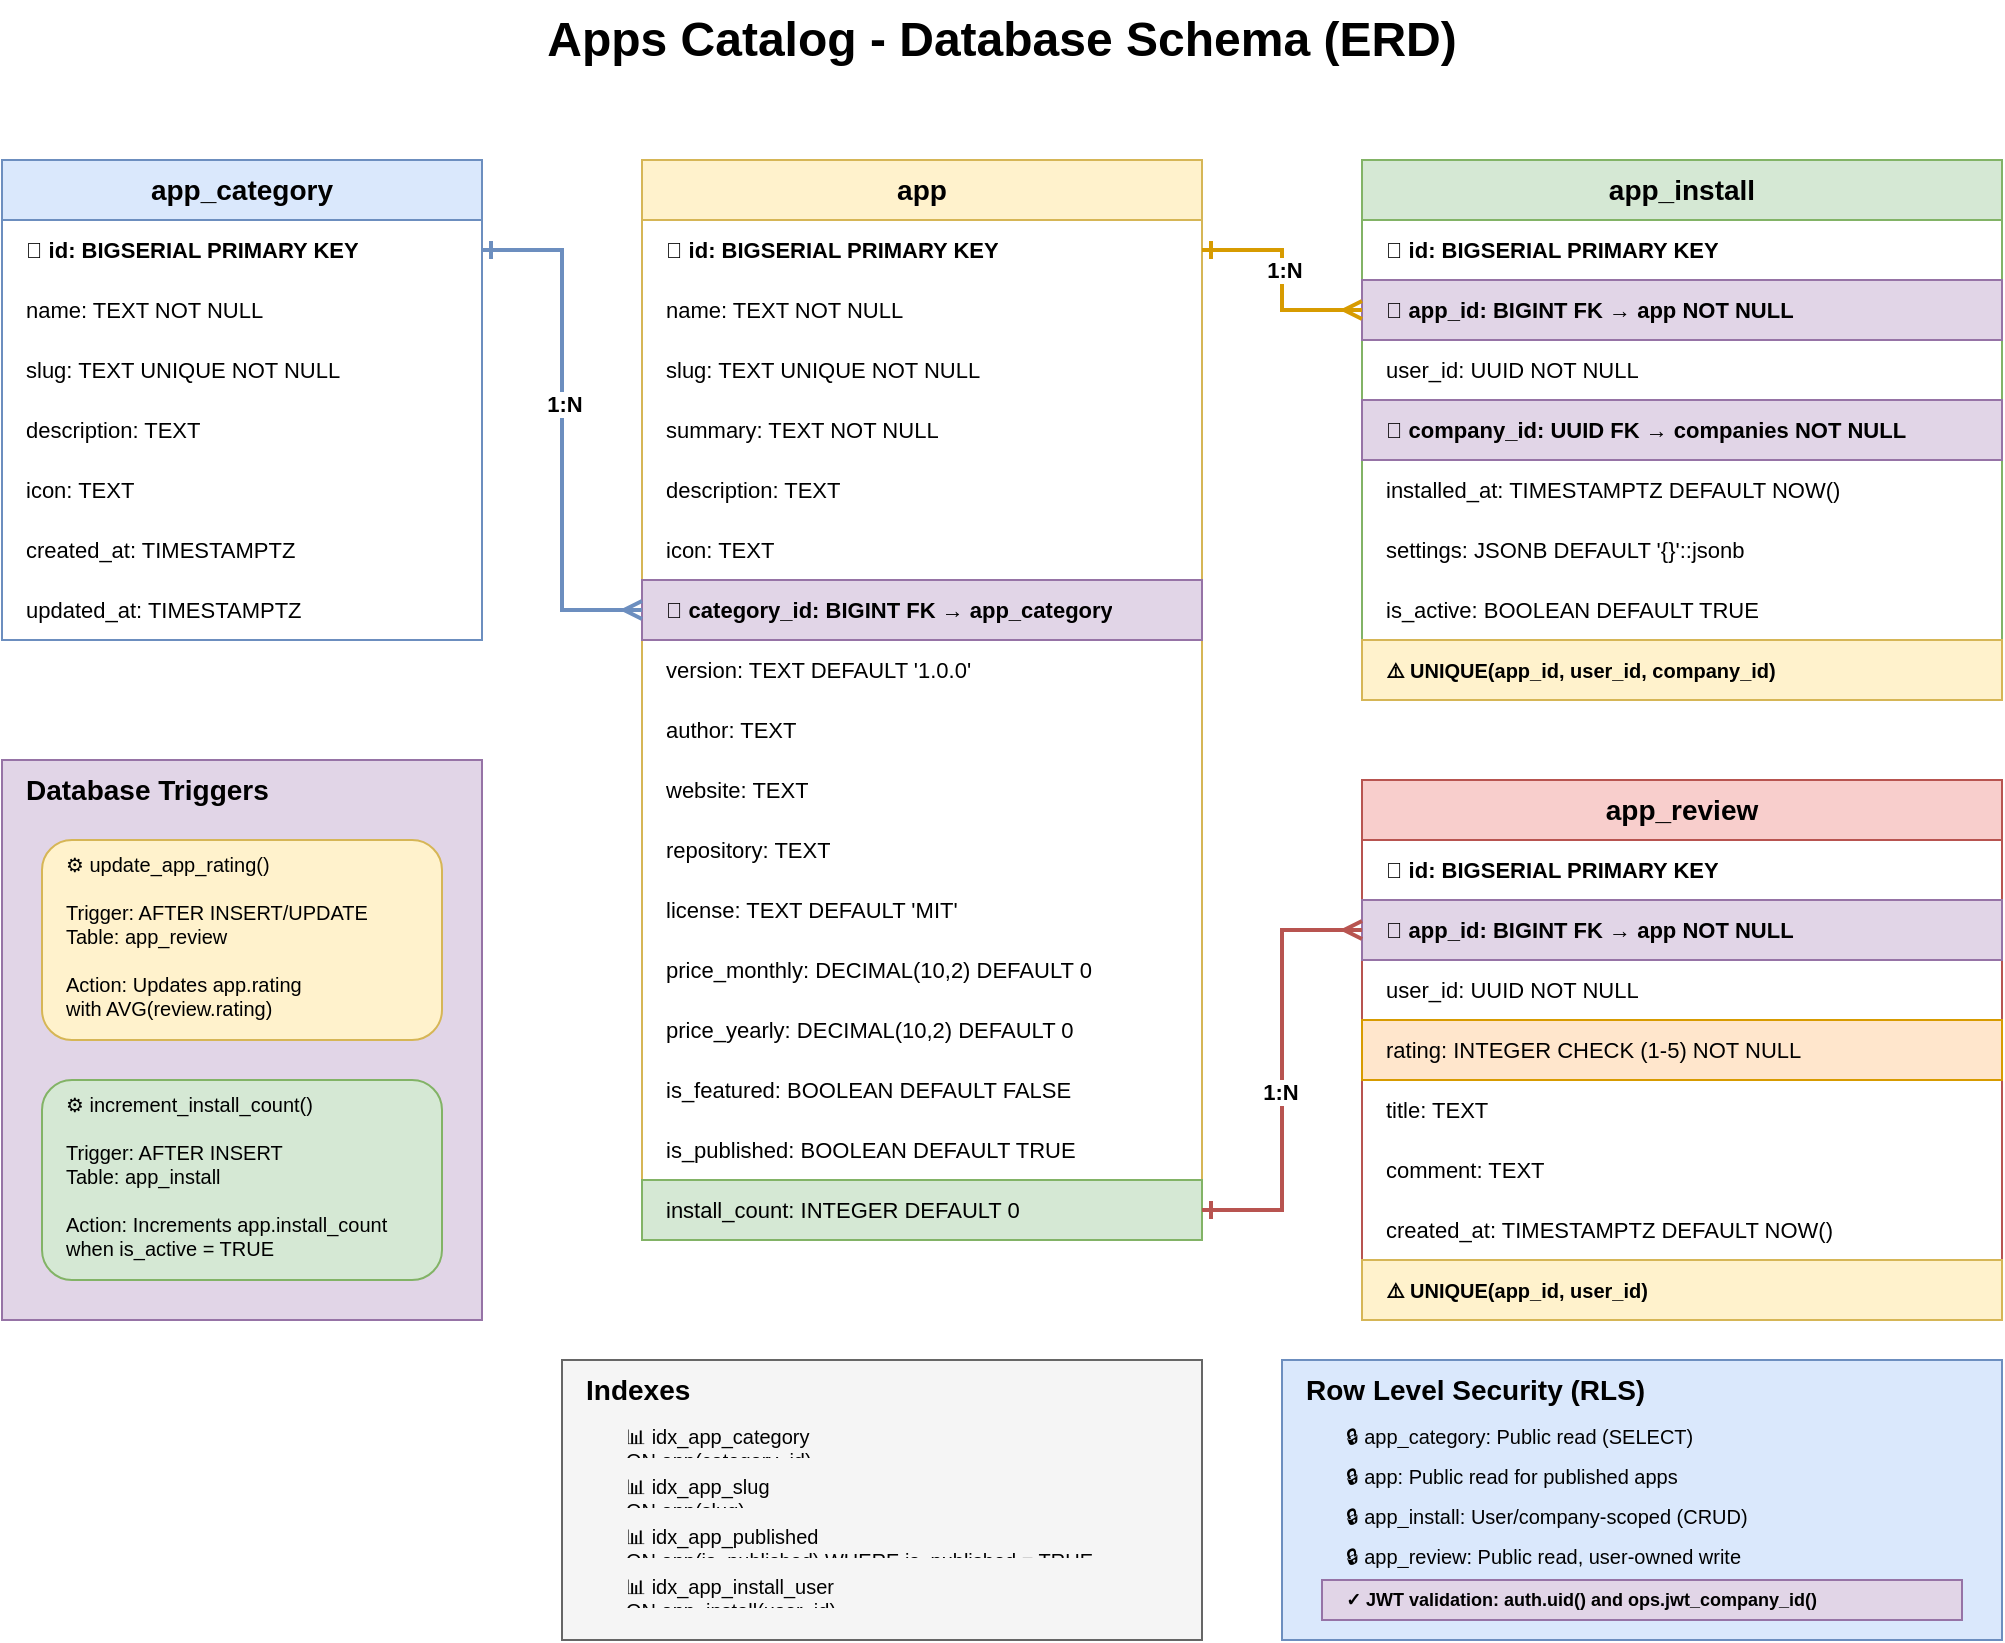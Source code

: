 <mxfile version="24.7.17">
  <diagram id="database-schema" name="Apps Catalog Database Schema">
    <mxGraphModel dx="1434" dy="844" grid="1" gridSize="10" guides="1" tooltips="1" connect="1" arrows="1" fold="1" page="1" pageScale="1" pageWidth="1169" pageHeight="827" math="0" shadow="0">
      <root>
        <mxCell id="0" />
        <mxCell id="1" parent="0" />

        <!-- Title -->
        <mxCell id="title" value="Apps Catalog - Database Schema (ERD)" style="text;html=1;strokeColor=none;fillColor=none;align=center;verticalAlign=middle;whiteSpace=wrap;rounded=0;fontSize=24;fontStyle=1" vertex="1" parent="1">
          <mxGeometry x="340" y="40" width="480" height="40" as="geometry" />
        </mxCell>

        <!-- Table: app_category -->
        <mxCell id="table-category" value="app_category" style="swimlane;fontStyle=1;childLayout=stackLayout;horizontal=1;startSize=30;horizontalStack=0;resizeParent=1;resizeParentMax=0;resizeLast=0;collapsible=1;marginBottom=0;whiteSpace=wrap;html=1;fillColor=#dae8fc;strokeColor=#6c8ebf;fontSize=14;" vertex="1" parent="1">
          <mxGeometry x="80" y="120" width="240" height="240" as="geometry" />
        </mxCell>
        <mxCell id="category-pk" value="🔑 id: BIGSERIAL PRIMARY KEY" style="text;strokeColor=none;fillColor=none;align=left;verticalAlign=middle;spacingLeft=10;spacingRight=4;overflow=hidden;points=[[0,0.5],[1,0.5]];portConstraint=eastwest;rotatable=0;whiteSpace=wrap;html=1;fontStyle=1;fontSize=11;" vertex="1" parent="table-category">
          <mxGeometry y="30" width="240" height="30" as="geometry" />
        </mxCell>
        <mxCell id="category-name" value="name: TEXT NOT NULL" style="text;strokeColor=none;fillColor=none;align=left;verticalAlign=middle;spacingLeft=10;spacingRight=4;overflow=hidden;points=[[0,0.5],[1,0.5]];portConstraint=eastwest;rotatable=0;whiteSpace=wrap;html=1;fontSize=11;" vertex="1" parent="table-category">
          <mxGeometry y="60" width="240" height="30" as="geometry" />
        </mxCell>
        <mxCell id="category-slug" value="slug: TEXT UNIQUE NOT NULL" style="text;strokeColor=none;fillColor=none;align=left;verticalAlign=middle;spacingLeft=10;spacingRight=4;overflow=hidden;points=[[0,0.5],[1,0.5]];portConstraint=eastwest;rotatable=0;whiteSpace=wrap;html=1;fontSize=11;" vertex="1" parent="table-category">
          <mxGeometry y="90" width="240" height="30" as="geometry" />
        </mxCell>
        <mxCell id="category-desc" value="description: TEXT" style="text;strokeColor=none;fillColor=none;align=left;verticalAlign=middle;spacingLeft=10;spacingRight=4;overflow=hidden;points=[[0,0.5],[1,0.5]];portConstraint=eastwest;rotatable=0;whiteSpace=wrap;html=1;fontSize=11;" vertex="1" parent="table-category">
          <mxGeometry y="120" width="240" height="30" as="geometry" />
        </mxCell>
        <mxCell id="category-icon" value="icon: TEXT" style="text;strokeColor=none;fillColor=none;align=left;verticalAlign=middle;spacingLeft=10;spacingRight=4;overflow=hidden;points=[[0,0.5],[1,0.5]];portConstraint=eastwest;rotatable=0;whiteSpace=wrap;html=1;fontSize=11;" vertex="1" parent="table-category">
          <mxGeometry y="150" width="240" height="30" as="geometry" />
        </mxCell>
        <mxCell id="category-created" value="created_at: TIMESTAMPTZ" style="text;strokeColor=none;fillColor=none;align=left;verticalAlign=middle;spacingLeft=10;spacingRight=4;overflow=hidden;points=[[0,0.5],[1,0.5]];portConstraint=eastwest;rotatable=0;whiteSpace=wrap;html=1;fontSize=11;" vertex="1" parent="table-category">
          <mxGeometry y="180" width="240" height="30" as="geometry" />
        </mxCell>
        <mxCell id="category-updated" value="updated_at: TIMESTAMPTZ" style="text;strokeColor=none;fillColor=none;align=left;verticalAlign=middle;spacingLeft=10;spacingRight=4;overflow=hidden;points=[[0,0.5],[1,0.5]];portConstraint=eastwest;rotatable=0;whiteSpace=wrap;html=1;fontSize=11;" vertex="1" parent="table-category">
          <mxGeometry y="210" width="240" height="30" as="geometry" />
        </mxCell>

        <!-- Table: app -->
        <mxCell id="table-app" value="app" style="swimlane;fontStyle=1;childLayout=stackLayout;horizontal=1;startSize=30;horizontalStack=0;resizeParent=1;resizeParentMax=0;resizeLast=0;collapsible=1;marginBottom=0;whiteSpace=wrap;html=1;fillColor=#fff2cc;strokeColor=#d6b656;fontSize=14;" vertex="1" parent="1">
          <mxGeometry x="400" y="120" width="280" height="540" as="geometry" />
        </mxCell>
        <mxCell id="app-pk" value="🔑 id: BIGSERIAL PRIMARY KEY" style="text;strokeColor=none;fillColor=none;align=left;verticalAlign=middle;spacingLeft=10;spacingRight=4;overflow=hidden;points=[[0,0.5],[1,0.5]];portConstraint=eastwest;rotatable=0;whiteSpace=wrap;html=1;fontStyle=1;fontSize=11;" vertex="1" parent="table-app">
          <mxGeometry y="30" width="280" height="30" as="geometry" />
        </mxCell>
        <mxCell id="app-name" value="name: TEXT NOT NULL" style="text;strokeColor=none;fillColor=none;align=left;verticalAlign=middle;spacingLeft=10;spacingRight=4;overflow=hidden;points=[[0,0.5],[1,0.5]];portConstraint=eastwest;rotatable=0;whiteSpace=wrap;html=1;fontSize=11;" vertex="1" parent="table-app">
          <mxGeometry y="60" width="280" height="30" as="geometry" />
        </mxCell>
        <mxCell id="app-slug" value="slug: TEXT UNIQUE NOT NULL" style="text;strokeColor=none;fillColor=none;align=left;verticalAlign=middle;spacingLeft=10;spacingRight=4;overflow=hidden;points=[[0,0.5],[1,0.5]];portConstraint=eastwest;rotatable=0;whiteSpace=wrap;html=1;fontSize=11;" vertex="1" parent="table-app">
          <mxGeometry y="90" width="280" height="30" as="geometry" />
        </mxCell>
        <mxCell id="app-summary" value="summary: TEXT NOT NULL" style="text;strokeColor=none;fillColor=none;align=left;verticalAlign=middle;spacingLeft=10;spacingRight=4;overflow=hidden;points=[[0,0.5],[1,0.5]];portConstraint=eastwest;rotatable=0;whiteSpace=wrap;html=1;fontSize=11;" vertex="1" parent="table-app">
          <mxGeometry y="120" width="280" height="30" as="geometry" />
        </mxCell>
        <mxCell id="app-desc" value="description: TEXT" style="text;strokeColor=none;fillColor=none;align=left;verticalAlign=middle;spacingLeft=10;spacingRight=4;overflow=hidden;points=[[0,0.5],[1,0.5]];portConstraint=eastwest;rotatable=0;whiteSpace=wrap;html=1;fontSize=11;" vertex="1" parent="table-app">
          <mxGeometry y="150" width="280" height="30" as="geometry" />
        </mxCell>
        <mxCell id="app-icon" value="icon: TEXT" style="text;strokeColor=none;fillColor=none;align=left;verticalAlign=middle;spacingLeft=10;spacingRight=4;overflow=hidden;points=[[0,0.5],[1,0.5]];portConstraint=eastwest;rotatable=0;whiteSpace=wrap;html=1;fontSize=11;" vertex="1" parent="table-app">
          <mxGeometry y="180" width="280" height="30" as="geometry" />
        </mxCell>
        <mxCell id="app-fk-category" value="🔗 category_id: BIGINT FK → app_category" style="text;strokeColor=none;fillColor=none;align=left;verticalAlign=middle;spacingLeft=10;spacingRight=4;overflow=hidden;points=[[0,0.5],[1,0.5]];portConstraint=eastwest;rotatable=0;whiteSpace=wrap;html=1;fontStyle=1;fontSize=11;fillColor=#e1d5e7;strokeColor=#9673a6;" vertex="1" parent="table-app">
          <mxGeometry y="210" width="280" height="30" as="geometry" />
        </mxCell>
        <mxCell id="app-version" value="version: TEXT DEFAULT '1.0.0'" style="text;strokeColor=none;fillColor=none;align=left;verticalAlign=middle;spacingLeft=10;spacingRight=4;overflow=hidden;points=[[0,0.5],[1,0.5]];portConstraint=eastwest;rotatable=0;whiteSpace=wrap;html=1;fontSize=11;" vertex="1" parent="table-app">
          <mxGeometry y="240" width="280" height="30" as="geometry" />
        </mxCell>
        <mxCell id="app-author" value="author: TEXT" style="text;strokeColor=none;fillColor=none;align=left;verticalAlign=middle;spacingLeft=10;spacingRight=4;overflow=hidden;points=[[0,0.5],[1,0.5]];portConstraint=eastwest;rotatable=0;whiteSpace=wrap;html=1;fontSize=11;" vertex="1" parent="table-app">
          <mxGeometry y="270" width="280" height="30" as="geometry" />
        </mxCell>
        <mxCell id="app-website" value="website: TEXT" style="text;strokeColor=none;fillColor=none;align=left;verticalAlign=middle;spacingLeft=10;spacingRight=4;overflow=hidden;points=[[0,0.5],[1,0.5]];portConstraint=eastwest;rotatable=0;whiteSpace=wrap;html=1;fontSize=11;" vertex="1" parent="table-app">
          <mxGeometry y="300" width="280" height="30" as="geometry" />
        </mxCell>
        <mxCell id="app-repo" value="repository: TEXT" style="text;strokeColor=none;fillColor=none;align=left;verticalAlign=middle;spacingLeft=10;spacingRight=4;overflow=hidden;points=[[0,0.5],[1,0.5]];portConstraint=eastwest;rotatable=0;whiteSpace=wrap;html=1;fontSize=11;" vertex="1" parent="table-app">
          <mxGeometry y="330" width="280" height="30" as="geometry" />
        </mxCell>
        <mxCell id="app-license" value="license: TEXT DEFAULT 'MIT'" style="text;strokeColor=none;fillColor=none;align=left;verticalAlign=middle;spacingLeft=10;spacingRight=4;overflow=hidden;points=[[0,0.5],[1,0.5]];portConstraint=eastwest;rotatable=0;whiteSpace=wrap;html=1;fontSize=11;" vertex="1" parent="table-app">
          <mxGeometry y="360" width="280" height="30" as="geometry" />
        </mxCell>
        <mxCell id="app-price-monthly" value="price_monthly: DECIMAL(10,2) DEFAULT 0" style="text;strokeColor=none;fillColor=none;align=left;verticalAlign=middle;spacingLeft=10;spacingRight=4;overflow=hidden;points=[[0,0.5],[1,0.5]];portConstraint=eastwest;rotatable=0;whiteSpace=wrap;html=1;fontSize=11;" vertex="1" parent="table-app">
          <mxGeometry y="390" width="280" height="30" as="geometry" />
        </mxCell>
        <mxCell id="app-price-yearly" value="price_yearly: DECIMAL(10,2) DEFAULT 0" style="text;strokeColor=none;fillColor=none;align=left;verticalAlign=middle;spacingLeft=10;spacingRight=4;overflow=hidden;points=[[0,0.5],[1,0.5]];portConstraint=eastwest;rotatable=0;whiteSpace=wrap;html=1;fontSize=11;" vertex="1" parent="table-app">
          <mxGeometry y="420" width="280" height="30" as="geometry" />
        </mxCell>
        <mxCell id="app-featured" value="is_featured: BOOLEAN DEFAULT FALSE" style="text;strokeColor=none;fillColor=none;align=left;verticalAlign=middle;spacingLeft=10;spacingRight=4;overflow=hidden;points=[[0,0.5],[1,0.5]];portConstraint=eastwest;rotatable=0;whiteSpace=wrap;html=1;fontSize=11;" vertex="1" parent="table-app">
          <mxGeometry y="450" width="280" height="30" as="geometry" />
        </mxCell>
        <mxCell id="app-published" value="is_published: BOOLEAN DEFAULT TRUE" style="text;strokeColor=none;fillColor=none;align=left;verticalAlign=middle;spacingLeft=10;spacingRight=4;overflow=hidden;points=[[0,0.5],[1,0.5]];portConstraint=eastwest;rotatable=0;whiteSpace=wrap;html=1;fontSize=11;" vertex="1" parent="table-app">
          <mxGeometry y="480" width="280" height="30" as="geometry" />
        </mxCell>
        <mxCell id="app-install-count" value="install_count: INTEGER DEFAULT 0" style="text;strokeColor=none;fillColor=none;align=left;verticalAlign=middle;spacingLeft=10;spacingRight=4;overflow=hidden;points=[[0,0.5],[1,0.5]];portConstraint=eastwest;rotatable=0;whiteSpace=wrap;html=1;fontSize=11;fillColor=#d5e8d4;strokeColor=#82b366;" vertex="1" parent="table-app">
          <mxGeometry y="510" width="280" height="30" as="geometry" />
        </mxCell>

        <!-- Table: app_install -->
        <mxCell id="table-install" value="app_install" style="swimlane;fontStyle=1;childLayout=stackLayout;horizontal=1;startSize=30;horizontalStack=0;resizeParent=1;resizeParentMax=0;resizeLast=0;collapsible=1;marginBottom=0;whiteSpace=wrap;html=1;fillColor=#d5e8d4;strokeColor=#82b366;fontSize=14;" vertex="1" parent="1">
          <mxGeometry x="760" y="120" width="320" height="270" as="geometry" />
        </mxCell>
        <mxCell id="install-pk" value="🔑 id: BIGSERIAL PRIMARY KEY" style="text;strokeColor=none;fillColor=none;align=left;verticalAlign=middle;spacingLeft=10;spacingRight=4;overflow=hidden;points=[[0,0.5],[1,0.5]];portConstraint=eastwest;rotatable=0;whiteSpace=wrap;html=1;fontStyle=1;fontSize=11;" vertex="1" parent="table-install">
          <mxGeometry y="30" width="320" height="30" as="geometry" />
        </mxCell>
        <mxCell id="install-fk-app" value="🔗 app_id: BIGINT FK → app NOT NULL" style="text;strokeColor=none;fillColor=none;align=left;verticalAlign=middle;spacingLeft=10;spacingRight=4;overflow=hidden;points=[[0,0.5],[1,0.5]];portConstraint=eastwest;rotatable=0;whiteSpace=wrap;html=1;fontStyle=1;fontSize=11;fillColor=#e1d5e7;strokeColor=#9673a6;" vertex="1" parent="table-install">
          <mxGeometry y="60" width="320" height="30" as="geometry" />
        </mxCell>
        <mxCell id="install-user" value="user_id: UUID NOT NULL" style="text;strokeColor=none;fillColor=none;align=left;verticalAlign=middle;spacingLeft=10;spacingRight=4;overflow=hidden;points=[[0,0.5],[1,0.5]];portConstraint=eastwest;rotatable=0;whiteSpace=wrap;html=1;fontSize=11;" vertex="1" parent="table-install">
          <mxGeometry y="90" width="320" height="30" as="geometry" />
        </mxCell>
        <mxCell id="install-company" value="🔗 company_id: UUID FK → companies NOT NULL" style="text;strokeColor=none;fillColor=none;align=left;verticalAlign=middle;spacingLeft=10;spacingRight=4;overflow=hidden;points=[[0,0.5],[1,0.5]];portConstraint=eastwest;rotatable=0;whiteSpace=wrap;html=1;fontStyle=1;fontSize=11;fillColor=#e1d5e7;strokeColor=#9673a6;" vertex="1" parent="table-install">
          <mxGeometry y="120" width="320" height="30" as="geometry" />
        </mxCell>
        <mxCell id="install-at" value="installed_at: TIMESTAMPTZ DEFAULT NOW()" style="text;strokeColor=none;fillColor=none;align=left;verticalAlign=middle;spacingLeft=10;spacingRight=4;overflow=hidden;points=[[0,0.5],[1,0.5]];portConstraint=eastwest;rotatable=0;whiteSpace=wrap;html=1;fontSize=11;" vertex="1" parent="table-install">
          <mxGeometry y="150" width="320" height="30" as="geometry" />
        </mxCell>
        <mxCell id="install-settings" value="settings: JSONB DEFAULT '{}'::jsonb" style="text;strokeColor=none;fillColor=none;align=left;verticalAlign=middle;spacingLeft=10;spacingRight=4;overflow=hidden;points=[[0,0.5],[1,0.5]];portConstraint=eastwest;rotatable=0;whiteSpace=wrap;html=1;fontSize=11;" vertex="1" parent="table-install">
          <mxGeometry y="180" width="320" height="30" as="geometry" />
        </mxCell>
        <mxCell id="install-active" value="is_active: BOOLEAN DEFAULT TRUE" style="text;strokeColor=none;fillColor=none;align=left;verticalAlign=middle;spacingLeft=10;spacingRight=4;overflow=hidden;points=[[0,0.5],[1,0.5]];portConstraint=eastwest;rotatable=0;whiteSpace=wrap;html=1;fontSize=11;" vertex="1" parent="table-install">
          <mxGeometry y="210" width="320" height="30" as="geometry" />
        </mxCell>
        <mxCell id="install-unique" value="⚠️ UNIQUE(app_id, user_id, company_id)" style="text;strokeColor=none;fillColor=none;align=left;verticalAlign=middle;spacingLeft=10;spacingRight=4;overflow=hidden;points=[[0,0.5],[1,0.5]];portConstraint=eastwest;rotatable=0;whiteSpace=wrap;html=1;fontSize=10;fontStyle=1;fillColor=#fff2cc;strokeColor=#d6b656;" vertex="1" parent="table-install">
          <mxGeometry y="240" width="320" height="30" as="geometry" />
        </mxCell>

        <!-- Table: app_review -->
        <mxCell id="table-review" value="app_review" style="swimlane;fontStyle=1;childLayout=stackLayout;horizontal=1;startSize=30;horizontalStack=0;resizeParent=1;resizeParentMax=0;resizeLast=0;collapsible=1;marginBottom=0;whiteSpace=wrap;html=1;fillColor=#f8cecc;strokeColor=#b85450;fontSize=14;" vertex="1" parent="1">
          <mxGeometry x="760" y="430" width="320" height="270" as="geometry" />
        </mxCell>
        <mxCell id="review-pk" value="🔑 id: BIGSERIAL PRIMARY KEY" style="text;strokeColor=none;fillColor=none;align=left;verticalAlign=middle;spacingLeft=10;spacingRight=4;overflow=hidden;points=[[0,0.5],[1,0.5]];portConstraint=eastwest;rotatable=0;whiteSpace=wrap;html=1;fontStyle=1;fontSize=11;" vertex="1" parent="table-review">
          <mxGeometry y="30" width="320" height="30" as="geometry" />
        </mxCell>
        <mxCell id="review-fk-app" value="🔗 app_id: BIGINT FK → app NOT NULL" style="text;strokeColor=none;fillColor=none;align=left;verticalAlign=middle;spacingLeft=10;spacingRight=4;overflow=hidden;points=[[0,0.5],[1,0.5]];portConstraint=eastwest;rotatable=0;whiteSpace=wrap;html=1;fontStyle=1;fontSize=11;fillColor=#e1d5e7;strokeColor=#9673a6;" vertex="1" parent="table-review">
          <mxGeometry y="60" width="320" height="30" as="geometry" />
        </mxCell>
        <mxCell id="review-user" value="user_id: UUID NOT NULL" style="text;strokeColor=none;fillColor=none;align=left;verticalAlign=middle;spacingLeft=10;spacingRight=4;overflow=hidden;points=[[0,0.5],[1,0.5]];portConstraint=eastwest;rotatable=0;whiteSpace=wrap;html=1;fontSize=11;" vertex="1" parent="table-review">
          <mxGeometry y="90" width="320" height="30" as="geometry" />
        </mxCell>
        <mxCell id="review-rating" value="rating: INTEGER CHECK (1-5) NOT NULL" style="text;strokeColor=none;fillColor=none;align=left;verticalAlign=middle;spacingLeft=10;spacingRight=4;overflow=hidden;points=[[0,0.5],[1,0.5]];portConstraint=eastwest;rotatable=0;whiteSpace=wrap;html=1;fontSize=11;fillColor=#ffe6cc;strokeColor=#d79b00;" vertex="1" parent="table-review">
          <mxGeometry y="120" width="320" height="30" as="geometry" />
        </mxCell>
        <mxCell id="review-title" value="title: TEXT" style="text;strokeColor=none;fillColor=none;align=left;verticalAlign=middle;spacingLeft=10;spacingRight=4;overflow=hidden;points=[[0,0.5],[1,0.5]];portConstraint=eastwest;rotatable=0;whiteSpace=wrap;html=1;fontSize=11;" vertex="1" parent="table-review">
          <mxGeometry y="150" width="320" height="30" as="geometry" />
        </mxCell>
        <mxCell id="review-comment" value="comment: TEXT" style="text;strokeColor=none;fillColor=none;align=left;verticalAlign=middle;spacingLeft=10;spacingRight=4;overflow=hidden;points=[[0,0.5],[1,0.5]];portConstraint=eastwest;rotatable=0;whiteSpace=wrap;html=1;fontSize=11;" vertex="1" parent="table-review">
          <mxGeometry y="180" width="320" height="30" as="geometry" />
        </mxCell>
        <mxCell id="review-created" value="created_at: TIMESTAMPTZ DEFAULT NOW()" style="text;strokeColor=none;fillColor=none;align=left;verticalAlign=middle;spacingLeft=10;spacingRight=4;overflow=hidden;points=[[0,0.5],[1,0.5]];portConstraint=eastwest;rotatable=0;whiteSpace=wrap;html=1;fontSize=11;" vertex="1" parent="table-review">
          <mxGeometry y="210" width="320" height="30" as="geometry" />
        </mxCell>
        <mxCell id="review-unique" value="⚠️ UNIQUE(app_id, user_id)" style="text;strokeColor=none;fillColor=none;align=left;verticalAlign=middle;spacingLeft=10;spacingRight=4;overflow=hidden;points=[[0,0.5],[1,0.5]];portConstraint=eastwest;rotatable=0;whiteSpace=wrap;html=1;fontSize=10;fontStyle=1;fillColor=#fff2cc;strokeColor=#d6b656;" vertex="1" parent="table-review">
          <mxGeometry y="240" width="320" height="30" as="geometry" />
        </mxCell>

        <!-- Relationships -->
        <mxCell id="rel1" style="edgeStyle=orthogonalEdgeStyle;rounded=0;orthogonalLoop=1;jettySize=auto;html=1;exitX=1;exitY=0.5;exitDx=0;exitDy=0;entryX=0;entryY=0.5;entryDx=0;entryDy=0;strokeWidth=2;strokeColor=#6c8ebf;endArrow=ERmany;endFill=0;startArrow=ERone;startFill=0;" edge="1" parent="1" source="category-pk" target="app-fk-category">
          <mxGeometry relative="1" as="geometry" />
        </mxCell>
        <mxCell id="rel1-label" value="1:N" style="edgeLabel;html=1;align=center;verticalAlign=middle;resizable=0;points=[];fontSize=11;fontStyle=1" vertex="1" connectable="0" parent="rel1">
          <mxGeometry x="-0.1" y="1" relative="1" as="geometry">
            <mxPoint as="offset" />
          </mxGeometry>
        </mxCell>

        <mxCell id="rel2" style="edgeStyle=orthogonalEdgeStyle;rounded=0;orthogonalLoop=1;jettySize=auto;html=1;exitX=1;exitY=0.5;exitDx=0;exitDy=0;entryX=0;entryY=0.5;entryDx=0;entryDy=0;strokeWidth=2;strokeColor=#d79b00;endArrow=ERmany;endFill=0;startArrow=ERone;startFill=0;" edge="1" parent="1" source="app-pk" target="install-fk-app">
          <mxGeometry relative="1" as="geometry" />
        </mxCell>
        <mxCell id="rel2-label" value="1:N" style="edgeLabel;html=1;align=center;verticalAlign=middle;resizable=0;points=[];fontSize=11;fontStyle=1" vertex="1" connectable="0" parent="rel2">
          <mxGeometry x="-0.1" y="1" relative="1" as="geometry">
            <mxPoint as="offset" />
          </mxGeometry>
        </mxCell>

        <mxCell id="rel3" style="edgeStyle=orthogonalEdgeStyle;rounded=0;orthogonalLoop=1;jettySize=auto;html=1;exitX=1;exitY=0.5;exitDx=0;exitDy=0;entryX=0;entryY=0.5;entryDx=0;entryDy=0;strokeWidth=2;strokeColor=#b85450;endArrow=ERmany;endFill=0;startArrow=ERone;startFill=0;" edge="1" parent="1" source="app-install-count" target="review-fk-app">
          <mxGeometry relative="1" as="geometry">
            <Array as="points">
              <mxPoint x="720" y="645" />
              <mxPoint x="720" y="505" />
            </Array>
          </mxGeometry>
        </mxCell>
        <mxCell id="rel3-label" value="1:N" style="edgeLabel;html=1;align=center;verticalAlign=middle;resizable=0;points=[];fontSize=11;fontStyle=1" vertex="1" connectable="0" parent="rel3">
          <mxGeometry x="-0.1" y="1" relative="1" as="geometry">
            <mxPoint as="offset" />
          </mxGeometry>
        </mxCell>

        <!-- Triggers Section -->
        <mxCell id="triggers-section" value="Database Triggers" style="rounded=0;whiteSpace=wrap;html=1;fillColor=#e1d5e7;strokeColor=#9673a6;fontSize=14;fontStyle=1;verticalAlign=top;align=left;spacingLeft=10" vertex="1" parent="1">
          <mxGeometry x="80" y="420" width="240" height="280" as="geometry" />
        </mxCell>

        <mxCell id="trigger1" value="⚙️ update_app_rating()&#xa;&#xa;Trigger: AFTER INSERT/UPDATE&#xa;Table: app_review&#xa;&#xa;Action: Updates app.rating&#xa;with AVG(review.rating)" style="rounded=1;whiteSpace=wrap;html=1;fillColor=#fff2cc;strokeColor=#d6b656;fontSize=10;align=left;spacingLeft=10;verticalAlign=top" vertex="1" parent="1">
          <mxGeometry x="100" y="460" width="200" height="100" as="geometry" />
        </mxCell>

        <mxCell id="trigger2" value="⚙️ increment_install_count()&#xa;&#xa;Trigger: AFTER INSERT&#xa;Table: app_install&#xa;&#xa;Action: Increments app.install_count&#xa;when is_active = TRUE" style="rounded=1;whiteSpace=wrap;html=1;fillColor=#d5e8d4;strokeColor=#82b366;fontSize=10;align=left;spacingLeft=10;verticalAlign=top" vertex="1" parent="1">
          <mxGeometry x="100" y="580" width="200" height="100" as="geometry" />
        </mxCell>

        <!-- Indexes Section -->
        <mxCell id="indexes-section" value="Indexes" style="rounded=0;whiteSpace=wrap;html=1;fillColor=#f5f5f5;strokeColor=#666666;fontSize=14;fontStyle=1;verticalAlign=top;align=left;spacingLeft=10" vertex="1" parent="1">
          <mxGeometry x="360" y="720" width="320" height="140" as="geometry" />
        </mxCell>

        <mxCell id="index1" value="📊 idx_app_category&#xa;   ON app(category_id)" style="text;strokeColor=none;fillColor=none;align=left;verticalAlign=middle;spacingLeft=10;spacingRight=4;overflow=hidden;points=[[0,0.5],[1,0.5]];portConstraint=eastwest;rotatable=0;whiteSpace=wrap;html=1;fontSize=10;" vertex="1" parent="1">
          <mxGeometry x="380" y="750" width="280" height="20" as="geometry" />
        </mxCell>

        <mxCell id="index2" value="📊 idx_app_slug&#xa;   ON app(slug)" style="text;strokeColor=none;fillColor=none;align=left;verticalAlign=middle;spacingLeft=10;spacingRight=4;overflow=hidden;points=[[0,0.5],[1,0.5]];portConstraint=eastwest;rotatable=0;whiteSpace=wrap;html=1;fontSize=10;" vertex="1" parent="1">
          <mxGeometry x="380" y="775" width="280" height="20" as="geometry" />
        </mxCell>

        <mxCell id="index3" value="📊 idx_app_published&#xa;   ON app(is_published) WHERE is_published = TRUE" style="text;strokeColor=none;fillColor=none;align=left;verticalAlign=middle;spacingLeft=10;spacingRight=4;overflow=hidden;points=[[0,0.5],[1,0.5]];portConstraint=eastwest;rotatable=0;whiteSpace=wrap;html=1;fontSize=10;" vertex="1" parent="1">
          <mxGeometry x="380" y="800" width="280" height="20" as="geometry" />
        </mxCell>

        <mxCell id="index4" value="📊 idx_app_install_user&#xa;   ON app_install(user_id)" style="text;strokeColor=none;fillColor=none;align=left;verticalAlign=middle;spacingLeft=10;spacingRight=4;overflow=hidden;points=[[0,0.5],[1,0.5]];portConstraint=eastwest;rotatable=0;whiteSpace=wrap;html=1;fontSize=10;" vertex="1" parent="1">
          <mxGeometry x="380" y="825" width="280" height="20" as="geometry" />
        </mxCell>

        <!-- RLS Section -->
        <mxCell id="rls-section" value="Row Level Security (RLS)" style="rounded=0;whiteSpace=wrap;html=1;fillColor=#dae8fc;strokeColor=#6c8ebf;fontSize=14;fontStyle=1;verticalAlign=top;align=left;spacingLeft=10" vertex="1" parent="1">
          <mxGeometry x="720" y="720" width="360" height="140" as="geometry" />
        </mxCell>

        <mxCell id="rls1" value="🔒 app_category: Public read (SELECT)" style="text;strokeColor=none;fillColor=none;align=left;verticalAlign=middle;spacingLeft=10;spacingRight=4;overflow=hidden;points=[[0,0.5],[1,0.5]];portConstraint=eastwest;rotatable=0;whiteSpace=wrap;html=1;fontSize=10;" vertex="1" parent="1">
          <mxGeometry x="740" y="750" width="320" height="15" as="geometry" />
        </mxCell>

        <mxCell id="rls2" value="🔒 app: Public read for published apps" style="text;strokeColor=none;fillColor=none;align=left;verticalAlign=middle;spacingLeft=10;spacingRight=4;overflow=hidden;points=[[0,0.5],[1,0.5]];portConstraint=eastwest;rotatable=0;whiteSpace=wrap;html=1;fontSize=10;" vertex="1" parent="1">
          <mxGeometry x="740" y="770" width="320" height="15" as="geometry" />
        </mxCell>

        <mxCell id="rls3" value="🔒 app_install: User/company-scoped (CRUD)" style="text;strokeColor=none;fillColor=none;align=left;verticalAlign=middle;spacingLeft=10;spacingRight=4;overflow=hidden;points=[[0,0.5],[1,0.5]];portConstraint=eastwest;rotatable=0;whiteSpace=wrap;html=1;fontSize=10;" vertex="1" parent="1">
          <mxGeometry x="740" y="790" width="320" height="15" as="geometry" />
        </mxCell>

        <mxCell id="rls4" value="🔒 app_review: Public read, user-owned write" style="text;strokeColor=none;fillColor=none;align=left;verticalAlign=middle;spacingLeft=10;spacingRight=4;overflow=hidden;points=[[0,0.5],[1,0.5]];portConstraint=eastwest;rotatable=0;whiteSpace=wrap;html=1;fontSize=10;" vertex="1" parent="1">
          <mxGeometry x="740" y="810" width="320" height="15" as="geometry" />
        </mxCell>

        <mxCell id="rls5" value="✓ JWT validation: auth.uid() and ops.jwt_company_id()" style="text;strokeColor=none;fillColor=none;align=left;verticalAlign=middle;spacingLeft=10;spacingRight=4;overflow=hidden;points=[[0,0.5],[1,0.5]];portConstraint=eastwest;rotatable=0;whiteSpace=wrap;html=1;fontSize=9;fontStyle=1;fillColor=#e1d5e7;strokeColor=#9673a6;" vertex="1" parent="1">
          <mxGeometry x="740" y="830" width="320" height="20" as="geometry" />
        </mxCell>

      </root>
    </mxGraphModel>
  </diagram>
</mxfile>
